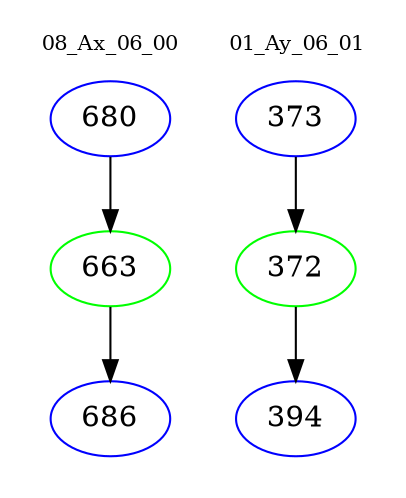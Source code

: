 digraph{
subgraph cluster_0 {
color = white
label = "08_Ax_06_00";
fontsize=10;
T0_680 [label="680", color="blue"]
T0_680 -> T0_663 [color="black"]
T0_663 [label="663", color="green"]
T0_663 -> T0_686 [color="black"]
T0_686 [label="686", color="blue"]
}
subgraph cluster_1 {
color = white
label = "01_Ay_06_01";
fontsize=10;
T1_373 [label="373", color="blue"]
T1_373 -> T1_372 [color="black"]
T1_372 [label="372", color="green"]
T1_372 -> T1_394 [color="black"]
T1_394 [label="394", color="blue"]
}
}
